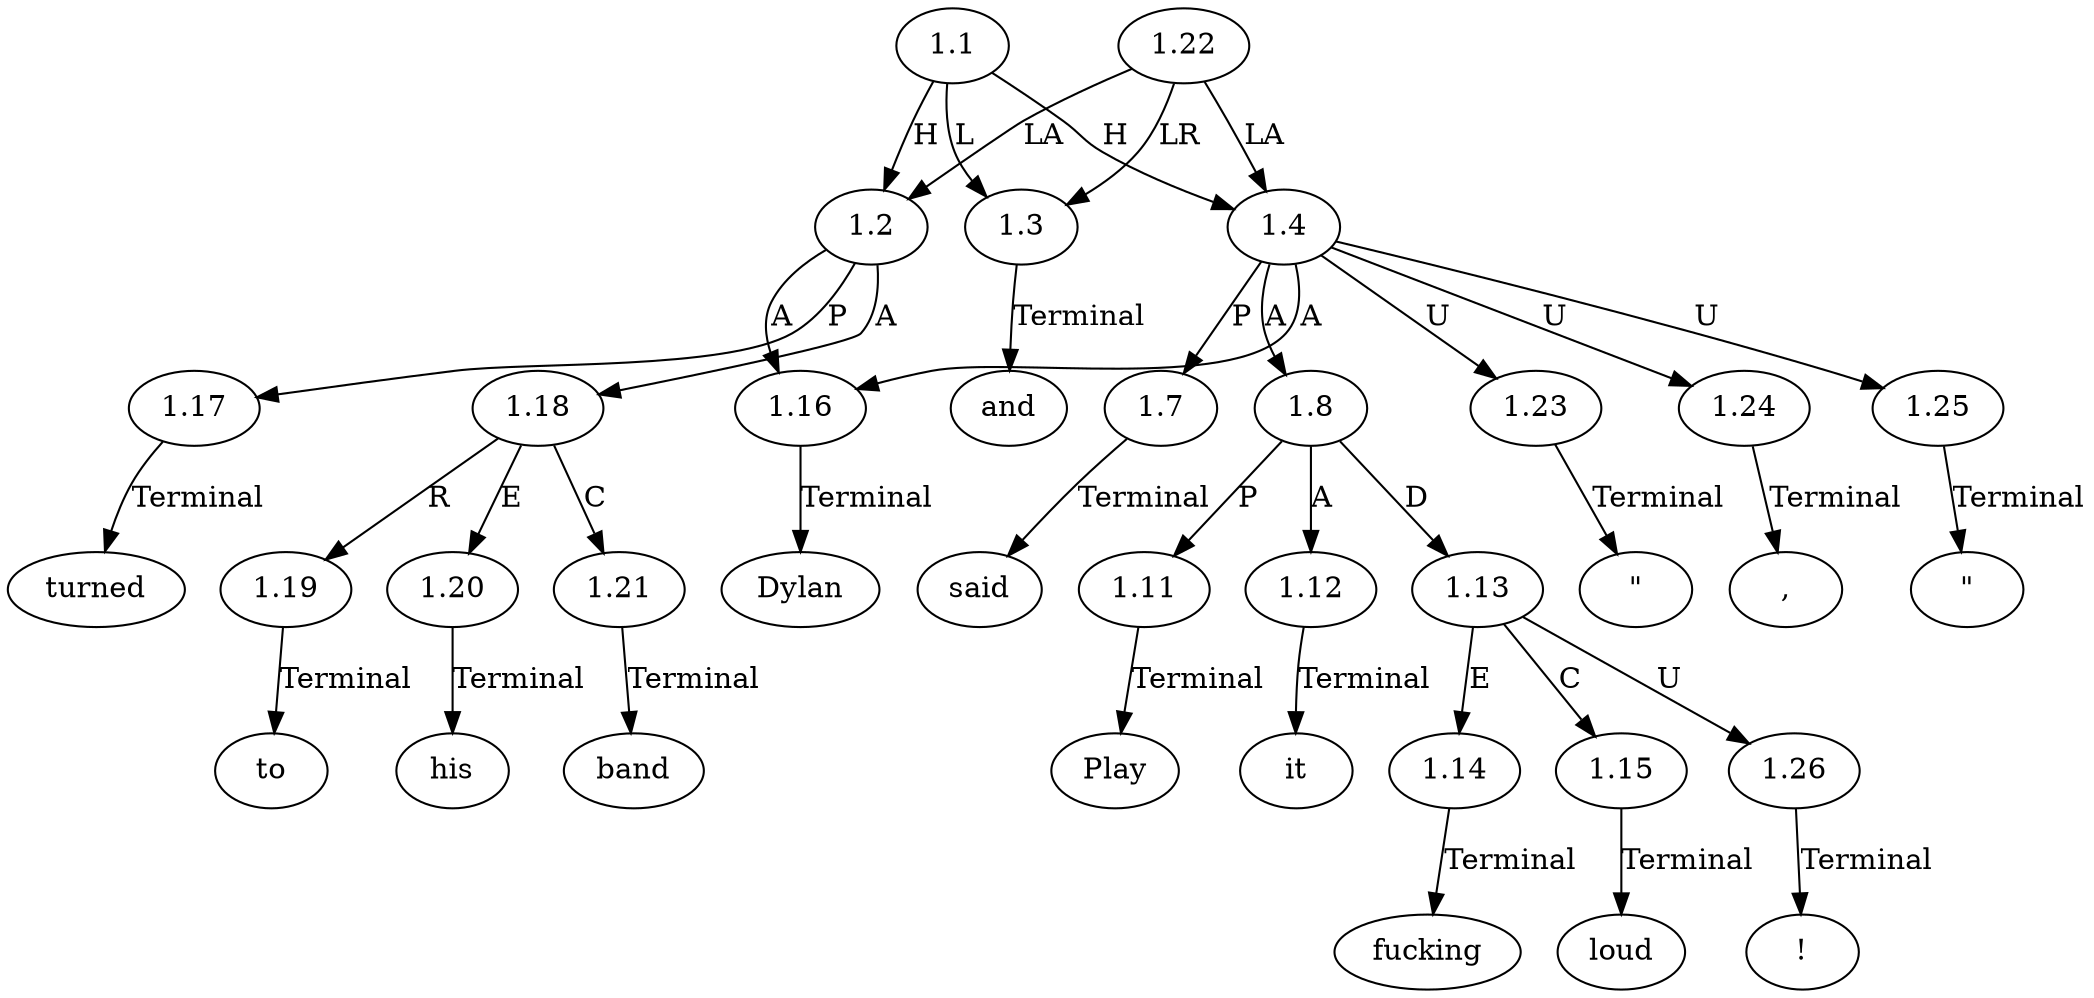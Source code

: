 // Graph
digraph {
	0.1 [label="\"" ordering=out]
	0.10 [label="\"" ordering=out]
	0.11 [label=Play ordering=out]
	0.12 [label=it ordering=out]
	0.13 [label=fucking ordering=out]
	0.14 [label=loud ordering=out]
	0.15 [label="!" ordering=out]
	0.2 [label=Dylan ordering=out]
	0.3 [label=turned ordering=out]
	0.4 [label=to ordering=out]
	0.5 [label=his ordering=out]
	0.6 [label=band ordering=out]
	0.7 [label=and ordering=out]
	0.8 [label=said ordering=out]
	0.9 [label="," ordering=out]
	1.1 [label=1.1 ordering=out]
	1.2 [label=1.2 ordering=out]
	1.3 [label=1.3 ordering=out]
	1.4 [label=1.4 ordering=out]
	1.7 [label=1.7 ordering=out]
	1.8 [label=1.8 ordering=out]
	1.11 [label=1.11 ordering=out]
	1.12 [label=1.12 ordering=out]
	1.13 [label=1.13 ordering=out]
	1.14 [label=1.14 ordering=out]
	1.15 [label=1.15 ordering=out]
	1.16 [label=1.16 ordering=out]
	1.17 [label=1.17 ordering=out]
	1.18 [label=1.18 ordering=out]
	1.19 [label=1.19 ordering=out]
	1.20 [label=1.20 ordering=out]
	1.21 [label=1.21 ordering=out]
	1.22 [label=1.22 ordering=out]
	1.23 [label=1.23 ordering=out]
	1.24 [label=1.24 ordering=out]
	1.25 [label=1.25 ordering=out]
	1.26 [label=1.26 ordering=out]
	1.1 -> 1.2 [label=H ordering=out]
	1.1 -> 1.3 [label=L ordering=out]
	1.1 -> 1.4 [label=H ordering=out]
	1.2 -> 1.16 [label=A ordering=out]
	1.2 -> 1.17 [label=P ordering=out]
	1.2 -> 1.18 [label=A ordering=out]
	1.3 -> 0.7 [label=Terminal ordering=out]
	1.4 -> 1.7 [label=P ordering=out]
	1.4 -> 1.8 [label=A ordering=out]
	1.4 -> 1.16 [label=A ordering=out]
	1.4 -> 1.23 [label=U ordering=out]
	1.4 -> 1.24 [label=U ordering=out]
	1.4 -> 1.25 [label=U ordering=out]
	1.7 -> 0.8 [label=Terminal ordering=out]
	1.8 -> 1.11 [label=P ordering=out]
	1.8 -> 1.12 [label=A ordering=out]
	1.8 -> 1.13 [label=D ordering=out]
	1.11 -> 0.11 [label=Terminal ordering=out]
	1.12 -> 0.12 [label=Terminal ordering=out]
	1.13 -> 1.14 [label=E ordering=out]
	1.13 -> 1.15 [label=C ordering=out]
	1.13 -> 1.26 [label=U ordering=out]
	1.14 -> 0.13 [label=Terminal ordering=out]
	1.15 -> 0.14 [label=Terminal ordering=out]
	1.16 -> 0.2 [label=Terminal ordering=out]
	1.17 -> 0.3 [label=Terminal ordering=out]
	1.18 -> 1.19 [label=R ordering=out]
	1.18 -> 1.20 [label=E ordering=out]
	1.18 -> 1.21 [label=C ordering=out]
	1.19 -> 0.4 [label=Terminal ordering=out]
	1.20 -> 0.5 [label=Terminal ordering=out]
	1.21 -> 0.6 [label=Terminal ordering=out]
	1.22 -> 1.2 [label=LA ordering=out]
	1.22 -> 1.3 [label=LR ordering=out]
	1.22 -> 1.4 [label=LA ordering=out]
	1.23 -> 0.1 [label=Terminal ordering=out]
	1.24 -> 0.9 [label=Terminal ordering=out]
	1.25 -> 0.10 [label=Terminal ordering=out]
	1.26 -> 0.15 [label=Terminal ordering=out]
}
